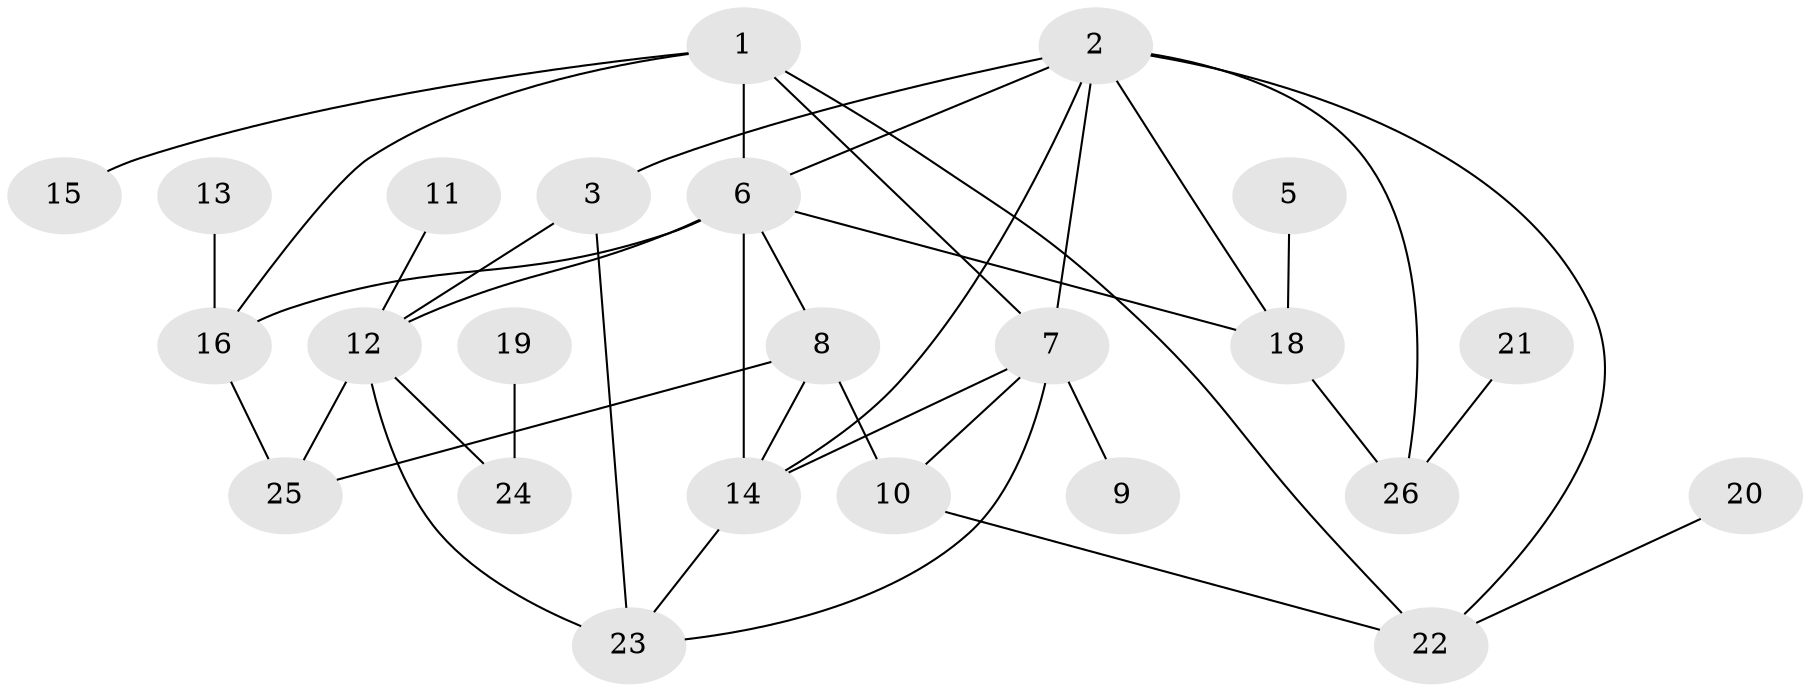 // original degree distribution, {5: 0.09615384615384616, 2: 0.34615384615384615, 1: 0.21153846153846154, 3: 0.15384615384615385, 4: 0.15384615384615385, 6: 0.019230769230769232, 0: 0.019230769230769232}
// Generated by graph-tools (version 1.1) at 2025/33/03/09/25 02:33:39]
// undirected, 24 vertices, 39 edges
graph export_dot {
graph [start="1"]
  node [color=gray90,style=filled];
  1;
  2;
  3;
  5;
  6;
  7;
  8;
  9;
  10;
  11;
  12;
  13;
  14;
  15;
  16;
  18;
  19;
  20;
  21;
  22;
  23;
  24;
  25;
  26;
  1 -- 6 [weight=1.0];
  1 -- 7 [weight=1.0];
  1 -- 15 [weight=1.0];
  1 -- 16 [weight=1.0];
  1 -- 22 [weight=1.0];
  2 -- 3 [weight=1.0];
  2 -- 6 [weight=1.0];
  2 -- 7 [weight=1.0];
  2 -- 14 [weight=1.0];
  2 -- 18 [weight=1.0];
  2 -- 22 [weight=1.0];
  2 -- 26 [weight=1.0];
  3 -- 12 [weight=1.0];
  3 -- 23 [weight=2.0];
  5 -- 18 [weight=1.0];
  6 -- 8 [weight=1.0];
  6 -- 12 [weight=1.0];
  6 -- 14 [weight=1.0];
  6 -- 16 [weight=1.0];
  6 -- 18 [weight=1.0];
  7 -- 9 [weight=1.0];
  7 -- 10 [weight=1.0];
  7 -- 14 [weight=1.0];
  7 -- 23 [weight=1.0];
  8 -- 10 [weight=1.0];
  8 -- 14 [weight=1.0];
  8 -- 25 [weight=1.0];
  10 -- 22 [weight=1.0];
  11 -- 12 [weight=1.0];
  12 -- 23 [weight=1.0];
  12 -- 24 [weight=1.0];
  12 -- 25 [weight=2.0];
  13 -- 16 [weight=1.0];
  14 -- 23 [weight=1.0];
  16 -- 25 [weight=1.0];
  18 -- 26 [weight=1.0];
  19 -- 24 [weight=1.0];
  20 -- 22 [weight=1.0];
  21 -- 26 [weight=1.0];
}
